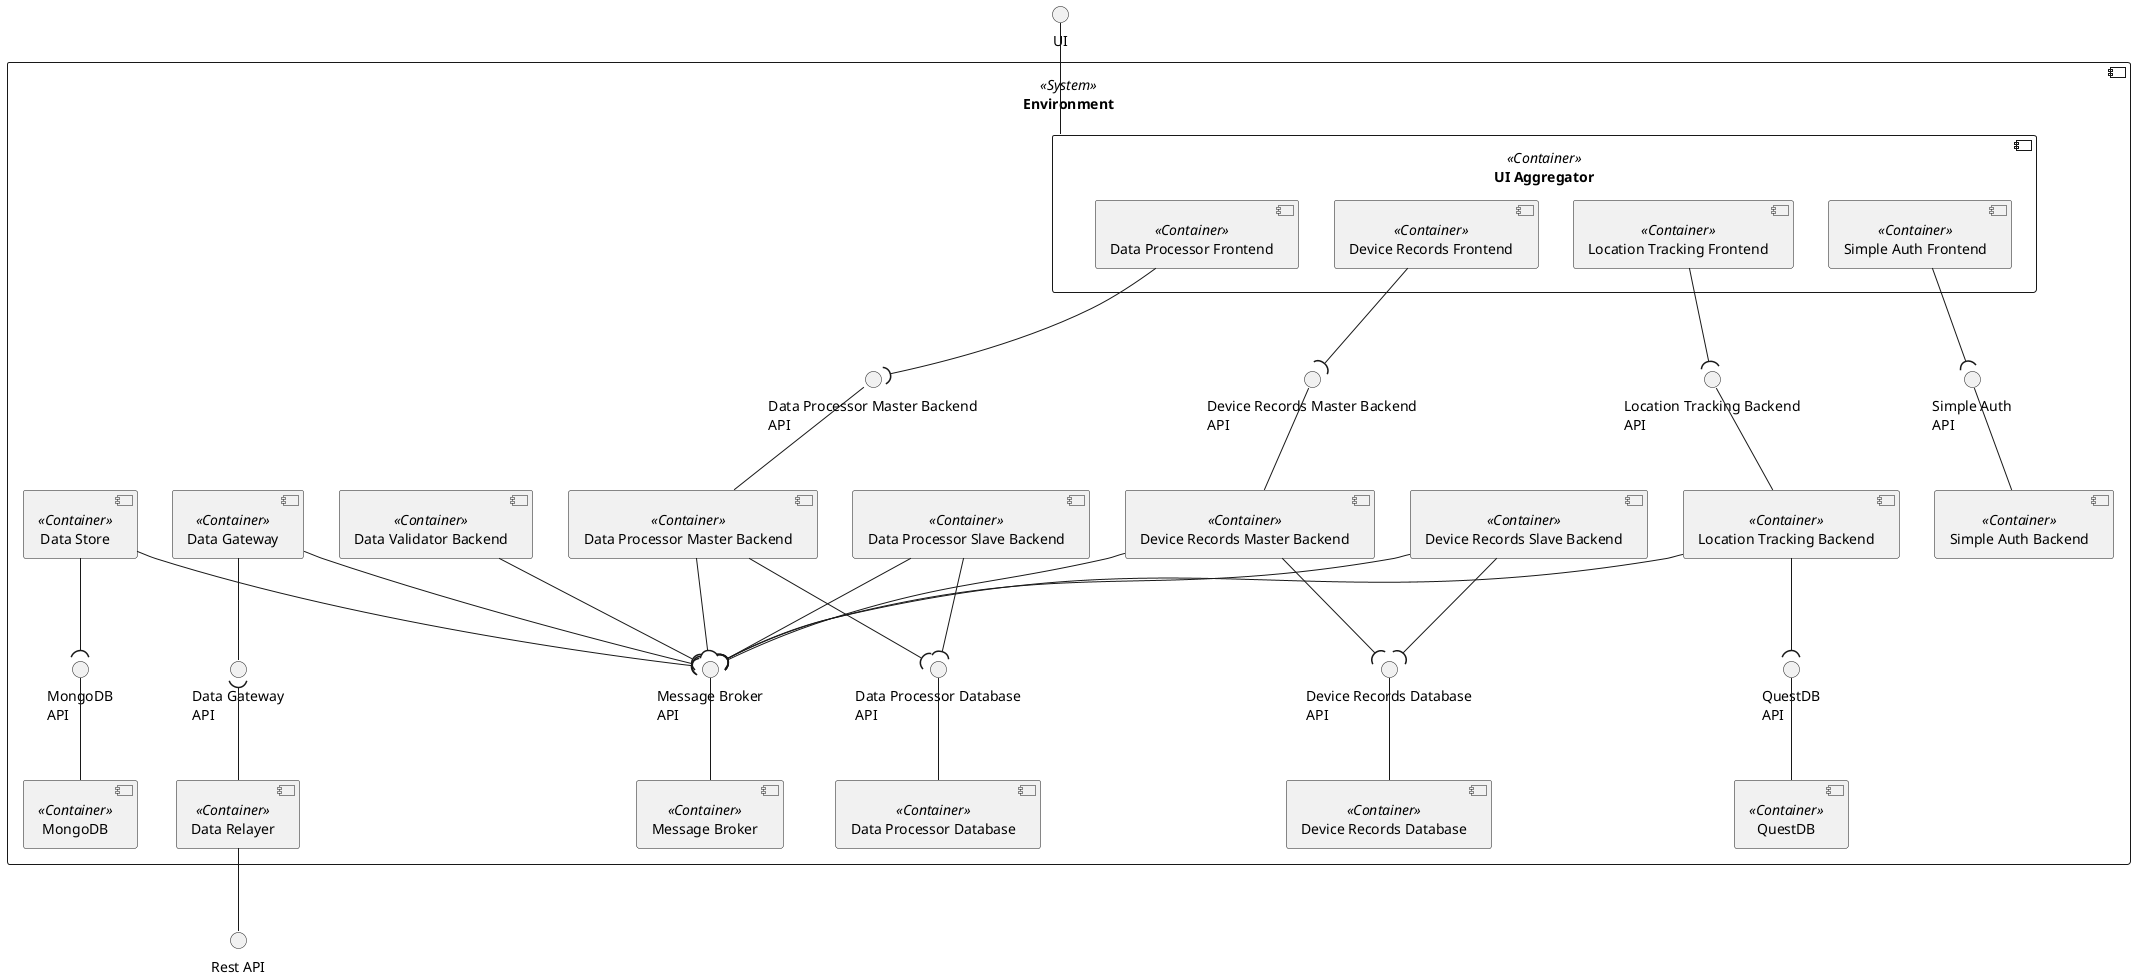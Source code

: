 @startuml logical-view-level2

skinparam Monochrome true
skinparam sequenceMessageAlign center
skinparam Shadowing false
skinparam componentStyle uml2
skinparam packageStyle rectangle

interface "UI" as UI

interface "Rest API" as IN_ENDPOINT

component "Environment" <<System>> {
    component "Message Broker" as MB <<Container>>
    component "Device Records Master Backend" as DRB <<Container>>
    component "Device Records Slave Backend" as DRSB <<Container>>
    component "Location Tracking Backend" as LTB <<Container>>
    component "Data Gateway" as DDG <<Container>>
    component "Data Relayer" as DR <<Container>>
    component "UI Aggregator" as UIAG <<Container>> {
        component "Device Records Frontend" as DRF <<Container>>
        component "Data Processor Frontend" as DPF <<Container>>
        component "Location Tracking Frontend" as LTF <<Container>>
        component "Simple Auth Frontend" as SAF <<Container>>
    }
    component "Data Processor Slave Backend" as DPSB <<Container>>
    component "Data Processor Master Backend" as DPMB <<Container>>
    component "Data Validator Backend" as DVB <<Container>>
    component "Device Records Database" as DRDB <<Container>>
    component "Data Processor Database" as DPDB <<Container>>
    component "Data Store" as DS <<Container>>
    component "QuestDB" as QUESTDB <<Container>>
    component "MongoDB" as MONGODB <<Container>>
    component "Simple Auth Backend" as SAB <<Container>>

    interface "Message Broker\nAPI" as MB_API
    interface "Location Tracking Backend\nAPI" as LTB_API
    interface "Device Records Master Backend\nAPI" as DRB_API
    interface "Data Processor Master Backend\nAPI" as DPMB_API
    interface "Device Records Database\nAPI" as DRDB_API
    interface "Data Processor Database\nAPI" as DPDB_API
    interface "QuestDB\nAPI" as QUESTDB_API
    interface "MongoDB\nAPI" as MONGODB_API
    interface "Data Gateway\nAPI" as DDG_API
    interface "Simple Auth\nAPI" as SAB_API

    LTB --( QUESTDB_API
    DS --( MONGODB_API
    DDG -- DDG_API
    DPMB_API -- DPMB
    DRB_API -- DRB
    MB_API -- MB
    DRDB_API -- DRDB
    DPDB_API -- DPDB
    LTB_API -- LTB
    SAB_API -- SAB
    UI -- UIAG
    MONGODB_API -- MONGODB
    QUESTDB_API -- QUESTDB
    DRB --( DRDB_API
    DRSB --( DRDB_API
    DPMB --( DPDB_API
    DPSB --( DPDB_API
    LTF --( LTB_API
    DPF --( DPMB_API
    DRF --( DRB_API
    SAF --( SAB_API

    DVB --( MB_API
    DS --( MB_API
    LTB --( MB_API
    DRB --( MB_API
    DPMB --( MB_API
    DRSB --( MB_API
    DPSB --( MB_API
    DDG --( MB_API

    DR -- IN_ENDPOINT
    DDG_API )-- DR
}

@enduml
